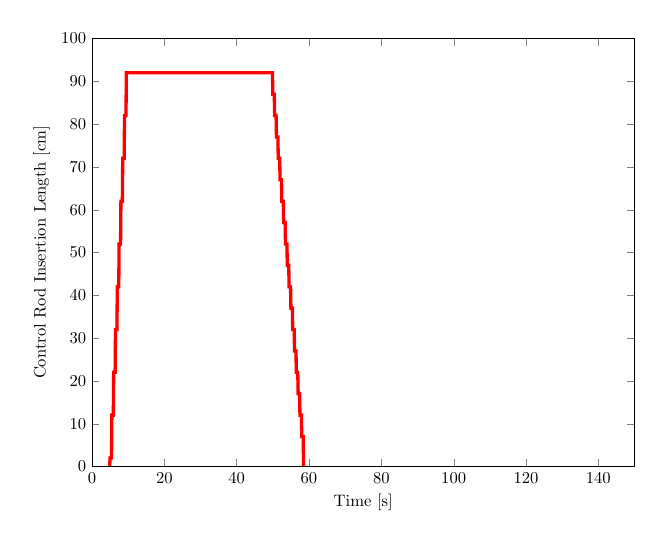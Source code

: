 \begin{tikzpicture}[scale=0.6]

\begin{axis}[%
scale only axis,
width=4.521in,
height=3.566in,
xmin=0, xmax=150,
ymin=0, ymax=100,
xlabel={Time [s]},
ylabel={Control Rod Insertion Length [cm]},
axis on top]
\addplot [
color=red,
solid,
line width=2.0pt
]
coordinates{
 (4.9,0)(5,2)(5.1,2)(5.2,2)(5.3,2)(5.4,2)(5.5,12)(5.6,12)(5.7,12)(5.8,12)(5.9,12)(6,22)(6.1,22)(6.2,22)(6.3,22)(6.4,22)(6.5,32)(6.6,32)(6.7,32)(6.8,32)(6.9,32)(7,42)(7.1,42)(7.2,42)(7.3,42)(7.4,42)(7.5,52)(7.6,52)(7.7,52)(7.8,52)(7.9,52)(8,62)(8.1,62)(8.2,62)(8.3,62)(8.4,62)(8.5,72)(8.6,72)(8.7,72)(8.8,72)(8.9,72)(9,82)(9.1,82)(9.2,82)(9.3,82)(9.4,82)(9.5,92)(9.6,92)(9.7,92)(9.8,92)(9.9,92)(10,92)(10.1,92)(10.2,92)(10.3,92)(10.4,92)(10.5,92)(10.6,92)(10.7,92)(10.8,92)(10.9,92)(11,92)(11.1,92)(11.2,92)(11.3,92)(11.4,92)(11.5,92)(11.6,92)(11.7,92)(11.8,92)(11.9,92)(12,92)(12.1,92)(12.2,92)(12.3,92)(12.4,92)(12.5,92)(12.6,92)(12.7,92)(12.8,92)(12.9,92)(13,92)(13.1,92)(13.2,92)(13.3,92)(13.4,92)(13.5,92)(13.6,92)(13.7,92)(13.8,92)(13.9,92)(14,92)(14.1,92)(14.2,92)(14.3,92)(14.4,92)(14.5,92)(14.6,92)(14.7,92)(14.8,92)(14.9,92)(15,92)(15.1,92)(15.2,92)(15.3,92)(15.4,92)(15.5,92)(15.6,92)(15.7,92)(15.8,92)(15.9,92)(16,92)(16.1,92)(16.2,92)(16.3,92)(16.4,92)(16.5,92)(16.6,92)(16.7,92)(16.8,92)(16.9,92)(17,92)(17.1,92)(17.2,92)(17.3,92)(17.4,92)(17.5,92)(17.6,92)(17.7,92)(17.8,92)(17.9,92)(18,92)(18.1,92)(18.2,92)(18.3,92)(18.4,92)(18.5,92)(18.6,92)(18.7,92)(18.8,92)(18.9,92)(19,92)(19.1,92)(19.2,92)(19.3,92)(19.4,92)(19.5,92)(19.6,92)(19.7,92)(19.8,92)(19.9,92)(20,92)(20.1,92)(20.2,92)(20.3,92)(20.4,92)(20.5,92)(20.6,92)(20.7,92)(20.8,92)(20.9,92)(21,92)(21.1,92)(21.2,92)(21.3,92)(21.4,92)(21.5,92)(21.6,92)(21.7,92)(21.8,92)(21.9,92)(22,92)(22.1,92)(22.2,92)(22.3,92)(22.4,92)(22.5,92)(22.6,92)(22.7,92)(22.8,92)(22.9,92)(23,92)(23.1,92)(23.2,92)(23.3,92)(23.4,92)(23.5,92)(23.6,92)(23.7,92)(23.8,92)(23.9,92)(24,92)(24.1,92)(24.2,92)(24.3,92)(24.4,92)(24.5,92)(24.6,92)(24.7,92)(24.8,92)(24.9,92)(25,92)(25.1,92)(25.2,92)(25.3,92)(25.4,92)(25.5,92)(25.6,92)(25.7,92)(25.8,92)(25.9,92)(26,92)(26.1,92)(26.2,92)(26.3,92)(26.4,92)(26.5,92)(26.6,92)(26.7,92)(26.8,92)(26.9,92)(27,92)(27.1,92)(27.2,92)(27.3,92)(27.4,92)(27.5,92)(27.6,92)(27.7,92)(27.8,92)(27.9,92)(28,92)(28.1,92)(28.2,92)(28.3,92)(28.4,92)(28.5,92)(28.6,92)(28.7,92)(28.8,92)(28.9,92)(29,92)(29.1,92)(29.2,92)(29.3,92)(29.4,92)(29.5,92)(29.6,92)(29.7,92)(29.8,92)(29.9,92)(30,92)(30.1,92)(30.2,92)(30.3,92)(30.4,92)(30.5,92)(30.6,92)(30.7,92)(30.8,92)(30.9,92)(31,92)(31.1,92)(31.2,92)(31.3,92)(31.4,92)(31.5,92)(31.6,92)(31.7,92)(31.8,92)(31.9,92)(32,92)(32.1,92)(32.2,92)(32.3,92)(32.4,92)(32.5,92)(32.6,92)(32.7,92)(32.8,92)(32.9,92)(33,92)(33.1,92)(33.2,92)(33.3,92)(33.4,92)(33.5,92)(33.6,92)(33.7,92)(33.8,92)(33.9,92)(34,92)(34.1,92)(34.2,92)(34.3,92)(34.4,92)(34.5,92)(34.6,92)(34.7,92)(34.8,92)(34.9,92)(35,92)(35.1,92)(35.2,92)(35.3,92)(35.4,92)(35.5,92)(35.6,92)(35.7,92)(35.8,92)(35.9,92)(36,92)(36.1,92)(36.2,92)(36.3,92)(36.4,92)(36.5,92)(36.6,92)(36.7,92)(36.8,92)(36.9,92)(37,92)(37.1,92)(37.2,92)(37.3,92)(37.4,92)(37.5,92)(37.6,92)(37.7,92)(37.8,92)(37.9,92)(38,92)(38.1,92)(38.2,92)(38.3,92)(38.4,92)(38.5,92)(38.6,92)(38.7,92)(38.8,92)(38.9,92)(39,92)(39.1,92)(39.2,92)(39.3,92)(39.4,92)(39.5,92)(39.6,92)(39.7,92)(39.8,92)(39.9,92)(40,92)(40.1,92)(40.2,92)(40.3,92)(40.4,92)(40.5,92)(40.6,92)(40.7,92)(40.8,92)(40.9,92)(41,92)(41.1,92)(41.2,92)(41.3,92)(41.4,92)(41.5,92)(41.6,92)(41.7,92)(41.8,92)(41.9,92)(42,92)(42.1,92)(42.2,92)(42.3,92)(42.4,92)(42.5,92)(42.6,92)(42.7,92)(42.8,92)(42.9,92)(43,92)(43.1,92)(43.2,92)(43.3,92)(43.4,92)(43.5,92)(43.6,92)(43.7,92)(43.8,92)(43.9,92)(44,92)(44.1,92)(44.2,92)(44.3,92)(44.4,92)(44.5,92)(44.6,92)(44.7,92)(44.8,92)(44.9,92)(45,92)(45.1,92)(45.2,92)(45.3,92)(45.4,92)(45.5,92)(45.6,92)(45.7,92)(45.8,92)(45.9,92)(46,92)(46.1,92)(46.2,92)(46.3,92)(46.4,92)(46.5,92)(46.6,92)(46.7,92)(46.8,92)(46.9,92)(47,92)(47.1,92)(47.2,92)(47.3,92)(47.4,92)(47.5,92)(47.6,92)(47.7,92)(47.8,92)(47.9,92)(48,92)(48.1,92)(48.2,92)(48.3,92)(48.4,92)(48.5,92)(48.6,92)(48.7,92)(48.8,92)(48.9,92)(49,92)(49.1,92)(49.2,92)(49.3,92)(49.4,92)(49.5,92)(49.6,92)(49.7,92)(49.8,92)(49.9,92)(50,87)(50.1,87)(50.2,87)(50.3,87)(50.4,87)(50.5,82)(50.6,82)(50.7,82)(50.8,82)(50.9,82)(51,77)(51.1,77)(51.2,77)(51.3,77)(51.4,77)(51.5,72)(51.6,72)(51.7,72)(51.8,72)(51.9,72)(52,67)(52.1,67)(52.2,67)(52.3,67)(52.4,67)(52.5,62)(52.6,62)(52.7,62)(52.8,62)(52.9,62)(53,57)(53.1,57)(53.2,57)(53.3,57)(53.4,57)(53.5,52)(53.6,52)(53.7,52)(53.8,52)(53.9,52)(54,47)(54.1,47)(54.2,47)(54.3,47)(54.4,47)(54.5,42)(54.6,42)(54.7,42)(54.8,42)(54.9,42)(55,37)(55.1,37)(55.2,37)(55.3,37)(55.4,37)(55.5,32)(55.6,32)(55.7,32)(55.8,32)(55.9,32)(56,27)(56.1,27)(56.2,27)(56.3,27)(56.4,27)(56.5,22)(56.6,22)(56.7,22)(56.8,22)(56.9,22)(57,17)(57.1,17)(57.2,17)(57.3,17)(57.4,17)(57.5,12)(57.6,12)(57.7,12)(57.8,12)(57.9,12)(58,7)(58.1,7)(58.2,7)(58.3,7)(58.4,7)(58.5,0) 
};

\end{axis}
\end{tikzpicture}

